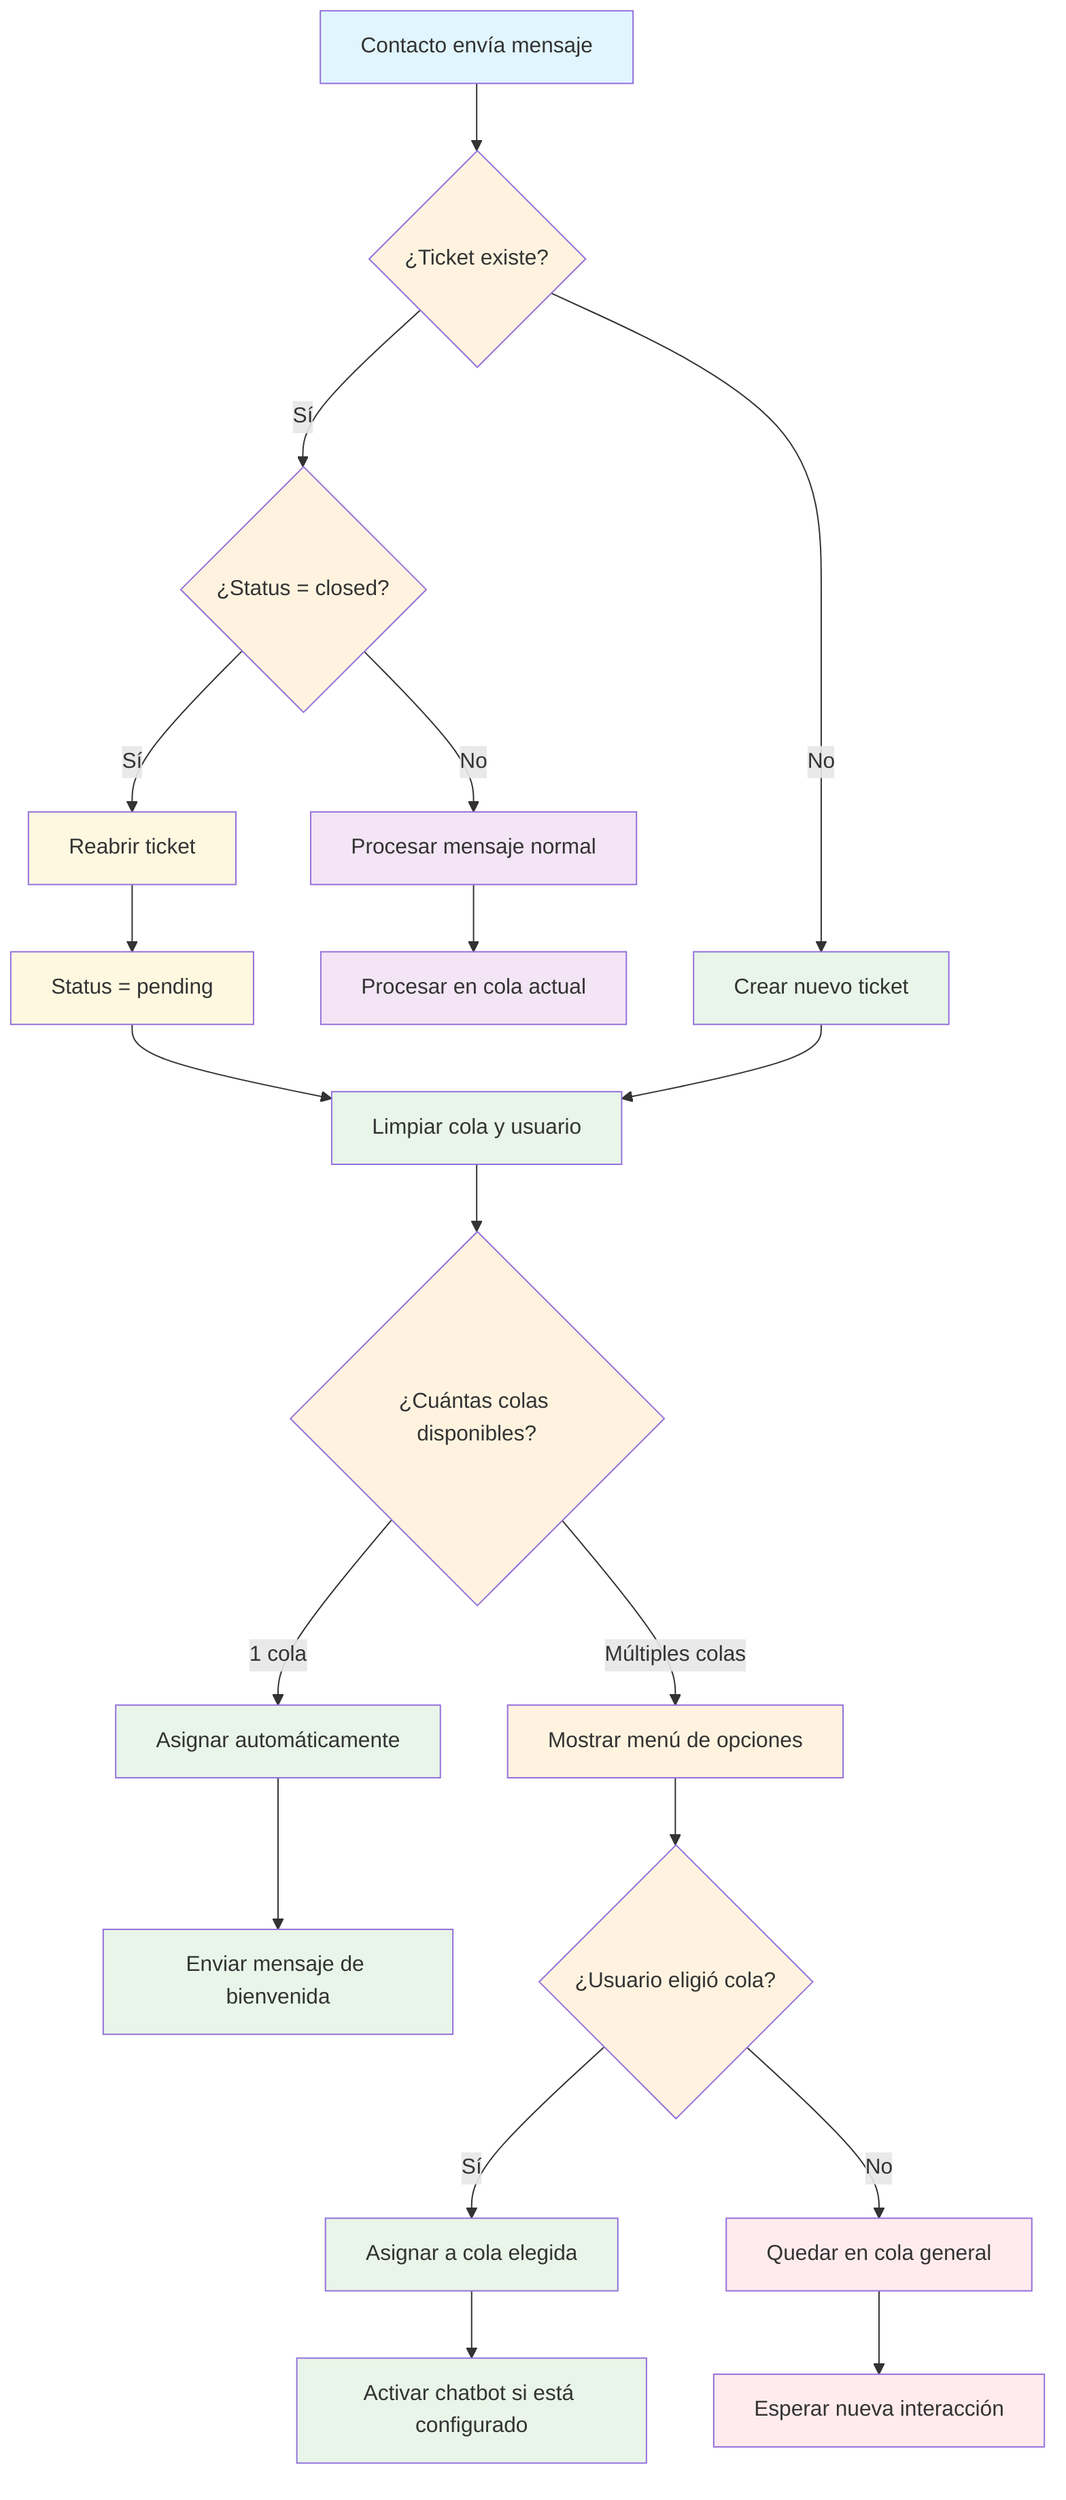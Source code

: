 graph TD
    A[Contacto envía mensaje] --> B{¿Ticket existe?}
    B -->|Sí| C{¿Status = closed?}
    B -->|No| D[Crear nuevo ticket]
    C -->|Sí| E[Reabrir ticket]
    C -->|No| F[Procesar mensaje normal]
    E --> G[Status = pending]
    G --> H[Limpiar cola y usuario]
    D --> H
    H --> I{¿Cuántas colas disponibles?}
    I -->|1 cola| J[Asignar automáticamente]
    I -->|Múltiples colas| K[Mostrar menú de opciones]
    K --> L{¿Usuario eligió cola?}
    L -->|Sí| M[Asignar a cola elegida]
    L -->|No| N[Quedar en cola general]
    J --> O[Enviar mensaje de bienvenida]
    M --> P[Activar chatbot si está configurado]
    N --> Q[Esperar nueva interacción]
    F --> R[Procesar en cola actual]
    
    style A fill:#e1f5fe
    style B fill:#fff3e0
    style C fill:#fff3e0
    style D fill:#e8f5e8
    style E fill:#fff8e1
    style F fill:#f3e5f5
    style G fill:#fff8e1
    style H fill:#e8f5e8
    style I fill:#fff3e0
    style J fill:#e8f5e8
    style K fill:#fff3e0
    style L fill:#fff3e0
    style M fill:#e8f5e8
    style N fill:#ffebee
    style O fill:#e8f5e8
    style P fill:#e8f5e8
    style Q fill:#ffebee
    style R fill:#f3e5f5